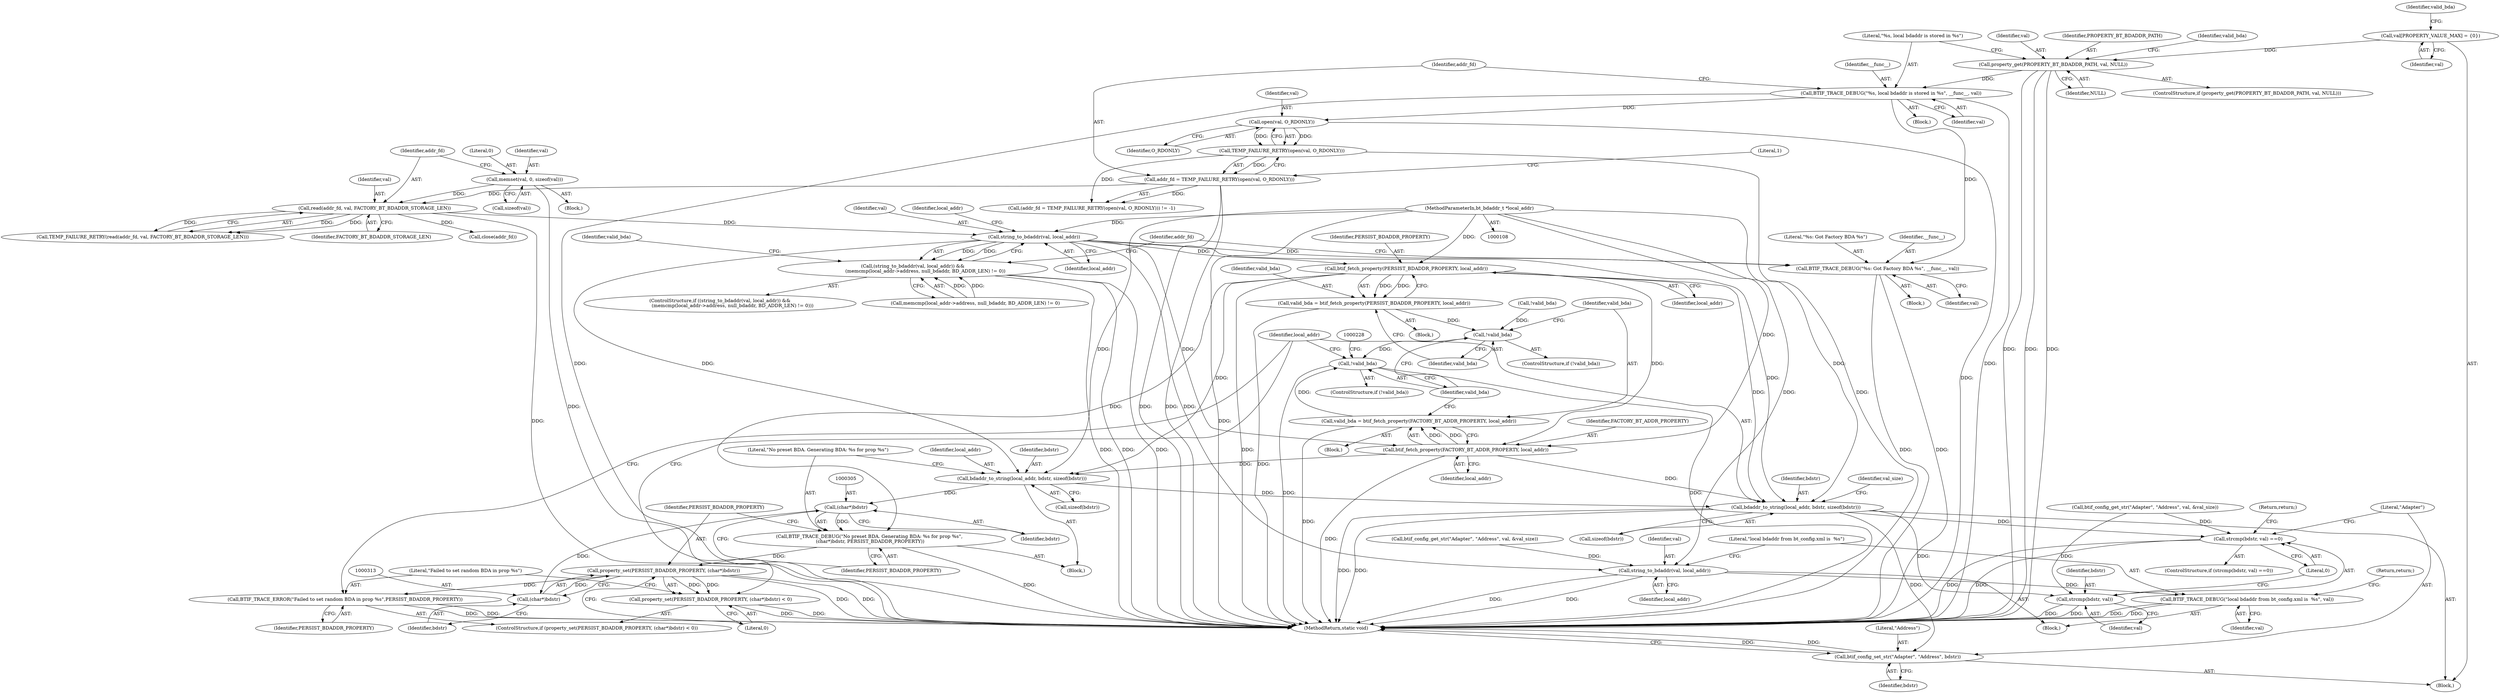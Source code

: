 digraph "0_Android_472271b153c5dc53c28beac55480a8d8434b2d5c_12@pointer" {
"1000159" [label="(Call,string_to_bdaddr(val, local_addr))"];
"1000153" [label="(Call,read(addr_fd, val, FACTORY_BT_BDADDR_STORAGE_LEN))"];
"1000138" [label="(Call,addr_fd = TEMP_FAILURE_RETRY(open(val, O_RDONLY)))"];
"1000140" [label="(Call,TEMP_FAILURE_RETRY(open(val, O_RDONLY)))"];
"1000141" [label="(Call,open(val, O_RDONLY))"];
"1000132" [label="(Call,BTIF_TRACE_DEBUG(\"%s, local bdaddr is stored in %s\", __func__, val))"];
"1000126" [label="(Call,property_get(PROPERTY_BT_BDADDR_PATH, val, NULL))"];
"1000112" [label="(Call,val[PROPERTY_VALUE_MAX] = {0})"];
"1000147" [label="(Call,memset(val, 0, sizeof(val)))"];
"1000109" [label="(MethodParameterIn,bt_bdaddr_t *local_addr)"];
"1000158" [label="(Call,(string_to_bdaddr(val, local_addr)) &&\n                 (memcmp(local_addr->address, null_bdaddr, BD_ADDR_LEN) != 0))"];
"1000174" [label="(Call,BTIF_TRACE_DEBUG(\"%s: Got Factory BDA %s\", __func__, val))"];
"1000196" [label="(Call,string_to_bdaddr(val, local_addr))"];
"1000199" [label="(Call,BTIF_TRACE_DEBUG(\"local bdaddr from bt_config.xml is  %s\", val))"];
"1000209" [label="(Call,btif_fetch_property(PERSIST_BDADDR_PROPERTY, local_addr))"];
"1000207" [label="(Call,valid_bda = btif_fetch_property(PERSIST_BDADDR_PROPERTY, local_addr))"];
"1000213" [label="(Call,!valid_bda)"];
"1000222" [label="(Call,!valid_bda)"];
"1000218" [label="(Call,btif_fetch_property(FACTORY_BT_ADDR_PROPERTY, local_addr))"];
"1000216" [label="(Call,valid_bda = btif_fetch_property(FACTORY_BT_ADDR_PROPERTY, local_addr))"];
"1000297" [label="(Call,bdaddr_to_string(local_addr, bdstr, sizeof(bdstr)))"];
"1000304" [label="(Call,(char*)bdstr)"];
"1000302" [label="(Call,BTIF_TRACE_DEBUG(\"No preset BDA. Generating BDA: %s for prop %s\",\n (char*)bdstr, PERSIST_BDADDR_PROPERTY))"];
"1000310" [label="(Call,property_set(PERSIST_BDADDR_PROPERTY, (char*)bdstr))"];
"1000309" [label="(Call,property_set(PERSIST_BDADDR_PROPERTY, (char*)bdstr) < 0)"];
"1000316" [label="(Call,BTIF_TRACE_ERROR(\"Failed to set random BDA in prop %s\",PERSIST_BDADDR_PROPERTY))"];
"1000312" [label="(Call,(char*)bdstr)"];
"1000320" [label="(Call,bdaddr_to_string(local_addr, bdstr, sizeof(bdstr)))"];
"1000338" [label="(Call,strcmp(bdstr, val) ==0)"];
"1000339" [label="(Call,strcmp(bdstr, val))"];
"1000345" [label="(Call,btif_config_set_str(\"Adapter\", \"Address\", bdstr))"];
"1000219" [label="(Identifier,FACTORY_BT_ADDR_PROPERTY)"];
"1000129" [label="(Identifier,NULL)"];
"1000211" [label="(Identifier,local_addr)"];
"1000202" [label="(Return,return;)"];
"1000339" [label="(Call,strcmp(bdstr, val))"];
"1000216" [label="(Call,valid_bda = btif_fetch_property(FACTORY_BT_ADDR_PROPERTY, local_addr))"];
"1000160" [label="(Identifier,val)"];
"1000208" [label="(Identifier,valid_bda)"];
"1000298" [label="(Identifier,local_addr)"];
"1000132" [label="(Call,BTIF_TRACE_DEBUG(\"%s, local bdaddr is stored in %s\", __func__, val))"];
"1000224" [label="(Block,)"];
"1000201" [label="(Identifier,val)"];
"1000210" [label="(Identifier,PERSIST_BDADDR_PROPERTY)"];
"1000134" [label="(Identifier,__func__)"];
"1000155" [label="(Identifier,val)"];
"1000346" [label="(Literal,\"Adapter\")"];
"1000126" [label="(Call,property_get(PROPERTY_BT_BDADDR_PATH, val, NULL))"];
"1000174" [label="(Call,BTIF_TRACE_DEBUG(\"%s: Got Factory BDA %s\", __func__, val))"];
"1000315" [label="(Literal,0)"];
"1000302" [label="(Call,BTIF_TRACE_DEBUG(\"No preset BDA. Generating BDA: %s for prop %s\",\n (char*)bdstr, PERSIST_BDADDR_PROPERTY))"];
"1000128" [label="(Identifier,val)"];
"1000209" [label="(Call,btif_fetch_property(PERSIST_BDADDR_PROPERTY, local_addr))"];
"1000177" [label="(Identifier,val)"];
"1000138" [label="(Call,addr_fd = TEMP_FAILURE_RETRY(open(val, O_RDONLY)))"];
"1000342" [label="(Literal,0)"];
"1000112" [label="(Call,val[PROPERTY_VALUE_MAX] = {0})"];
"1000338" [label="(Call,strcmp(bdstr, val) ==0)"];
"1000179" [label="(Identifier,addr_fd)"];
"1000195" [label="(Block,)"];
"1000148" [label="(Identifier,val)"];
"1000154" [label="(Identifier,addr_fd)"];
"1000306" [label="(Identifier,bdstr)"];
"1000142" [label="(Identifier,val)"];
"1000322" [label="(Identifier,bdstr)"];
"1000297" [label="(Call,bdaddr_to_string(local_addr, bdstr, sizeof(bdstr)))"];
"1000149" [label="(Literal,0)"];
"1000311" [label="(Identifier,PERSIST_BDADDR_PROPERTY)"];
"1000317" [label="(Literal,\"Failed to set random BDA in prop %s\")"];
"1000212" [label="(ControlStructure,if (!valid_bda))"];
"1000172" [label="(Identifier,valid_bda)"];
"1000345" [label="(Call,btif_config_set_str(\"Adapter\", \"Address\", bdstr))"];
"1000125" [label="(ControlStructure,if (property_get(PROPERTY_BT_BDADDR_PATH, val, NULL)))"];
"1000312" [label="(Call,(char*)bdstr)"];
"1000206" [label="(Block,)"];
"1000176" [label="(Identifier,__func__)"];
"1000110" [label="(Block,)"];
"1000299" [label="(Identifier,bdstr)"];
"1000116" [label="(Identifier,valid_bda)"];
"1000133" [label="(Literal,\"%s, local bdaddr is stored in %s\")"];
"1000109" [label="(MethodParameterIn,bt_bdaddr_t *local_addr)"];
"1000318" [label="(Identifier,PERSIST_BDADDR_PROPERTY)"];
"1000197" [label="(Identifier,val)"];
"1000214" [label="(Identifier,valid_bda)"];
"1000314" [label="(Identifier,bdstr)"];
"1000217" [label="(Identifier,valid_bda)"];
"1000130" [label="(Block,)"];
"1000158" [label="(Call,(string_to_bdaddr(val, local_addr)) &&\n                 (memcmp(local_addr->address, null_bdaddr, BD_ADDR_LEN) != 0))"];
"1000113" [label="(Identifier,val)"];
"1000310" [label="(Call,property_set(PERSIST_BDADDR_PROPERTY, (char*)bdstr))"];
"1000165" [label="(Identifier,local_addr)"];
"1000323" [label="(Call,sizeof(bdstr))"];
"1000300" [label="(Call,sizeof(bdstr))"];
"1000320" [label="(Call,bdaddr_to_string(local_addr, bdstr, sizeof(bdstr)))"];
"1000307" [label="(Identifier,PERSIST_BDADDR_PROPERTY)"];
"1000159" [label="(Call,string_to_bdaddr(val, local_addr))"];
"1000162" [label="(Call,memcmp(local_addr->address, null_bdaddr, BD_ADDR_LEN) != 0)"];
"1000156" [label="(Identifier,FACTORY_BT_BDADDR_STORAGE_LEN)"];
"1000326" [label="(Identifier,val_size)"];
"1000189" [label="(Call,btif_config_get_str(\"Adapter\", \"Address\", val, &val_size))"];
"1000303" [label="(Literal,\"No preset BDA. Generating BDA: %s for prop %s\")"];
"1000147" [label="(Call,memset(val, 0, sizeof(val)))"];
"1000141" [label="(Call,open(val, O_RDONLY))"];
"1000150" [label="(Call,sizeof(val))"];
"1000215" [label="(Block,)"];
"1000308" [label="(ControlStructure,if (property_set(PERSIST_BDADDR_PROPERTY, (char*)bdstr) < 0))"];
"1000222" [label="(Call,!valid_bda)"];
"1000340" [label="(Identifier,bdstr)"];
"1000344" [label="(Return,return;)"];
"1000152" [label="(Call,TEMP_FAILURE_RETRY(read(addr_fd, val, FACTORY_BT_BDADDR_STORAGE_LEN)))"];
"1000348" [label="(Identifier,bdstr)"];
"1000127" [label="(Identifier,PROPERTY_BT_BDADDR_PATH)"];
"1000204" [label="(Call,!valid_bda)"];
"1000137" [label="(Call,(addr_fd = TEMP_FAILURE_RETRY(open(val, O_RDONLY))) != -1)"];
"1000140" [label="(Call,TEMP_FAILURE_RETRY(open(val, O_RDONLY)))"];
"1000153" [label="(Call,read(addr_fd, val, FACTORY_BT_BDADDR_STORAGE_LEN))"];
"1000221" [label="(ControlStructure,if (!valid_bda))"];
"1000316" [label="(Call,BTIF_TRACE_ERROR(\"Failed to set random BDA in prop %s\",PERSIST_BDADDR_PROPERTY))"];
"1000145" [label="(Literal,1)"];
"1000347" [label="(Literal,\"Address\")"];
"1000199" [label="(Call,BTIF_TRACE_DEBUG(\"local bdaddr from bt_config.xml is  %s\", val))"];
"1000218" [label="(Call,btif_fetch_property(FACTORY_BT_ADDR_PROPERTY, local_addr))"];
"1000341" [label="(Identifier,val)"];
"1000213" [label="(Call,!valid_bda)"];
"1000170" [label="(Block,)"];
"1000139" [label="(Identifier,addr_fd)"];
"1000175" [label="(Literal,\"%s: Got Factory BDA %s\")"];
"1000321" [label="(Identifier,local_addr)"];
"1000161" [label="(Identifier,local_addr)"];
"1000200" [label="(Literal,\"local bdaddr from bt_config.xml is  %s\")"];
"1000207" [label="(Call,valid_bda = btif_fetch_property(PERSIST_BDADDR_PROPERTY, local_addr))"];
"1000349" [label="(MethodReturn,static void)"];
"1000143" [label="(Identifier,O_RDONLY)"];
"1000157" [label="(ControlStructure,if ((string_to_bdaddr(val, local_addr)) &&\n                 (memcmp(local_addr->address, null_bdaddr, BD_ADDR_LEN) != 0)))"];
"1000220" [label="(Identifier,local_addr)"];
"1000135" [label="(Identifier,val)"];
"1000198" [label="(Identifier,local_addr)"];
"1000304" [label="(Call,(char*)bdstr)"];
"1000196" [label="(Call,string_to_bdaddr(val, local_addr))"];
"1000223" [label="(Identifier,valid_bda)"];
"1000330" [label="(Call,btif_config_get_str(\"Adapter\", \"Address\", val, &val_size))"];
"1000178" [label="(Call,close(addr_fd))"];
"1000182" [label="(Identifier,valid_bda)"];
"1000146" [label="(Block,)"];
"1000337" [label="(ControlStructure,if (strcmp(bdstr, val) ==0))"];
"1000309" [label="(Call,property_set(PERSIST_BDADDR_PROPERTY, (char*)bdstr) < 0)"];
"1000159" -> "1000158"  [label="AST: "];
"1000159" -> "1000161"  [label="CFG: "];
"1000160" -> "1000159"  [label="AST: "];
"1000161" -> "1000159"  [label="AST: "];
"1000165" -> "1000159"  [label="CFG: "];
"1000158" -> "1000159"  [label="CFG: "];
"1000159" -> "1000158"  [label="DDG: "];
"1000159" -> "1000158"  [label="DDG: "];
"1000153" -> "1000159"  [label="DDG: "];
"1000109" -> "1000159"  [label="DDG: "];
"1000159" -> "1000174"  [label="DDG: "];
"1000159" -> "1000196"  [label="DDG: "];
"1000159" -> "1000209"  [label="DDG: "];
"1000159" -> "1000218"  [label="DDG: "];
"1000159" -> "1000297"  [label="DDG: "];
"1000159" -> "1000320"  [label="DDG: "];
"1000153" -> "1000152"  [label="AST: "];
"1000153" -> "1000156"  [label="CFG: "];
"1000154" -> "1000153"  [label="AST: "];
"1000155" -> "1000153"  [label="AST: "];
"1000156" -> "1000153"  [label="AST: "];
"1000152" -> "1000153"  [label="CFG: "];
"1000153" -> "1000349"  [label="DDG: "];
"1000153" -> "1000152"  [label="DDG: "];
"1000153" -> "1000152"  [label="DDG: "];
"1000153" -> "1000152"  [label="DDG: "];
"1000138" -> "1000153"  [label="DDG: "];
"1000147" -> "1000153"  [label="DDG: "];
"1000153" -> "1000178"  [label="DDG: "];
"1000138" -> "1000137"  [label="AST: "];
"1000138" -> "1000140"  [label="CFG: "];
"1000139" -> "1000138"  [label="AST: "];
"1000140" -> "1000138"  [label="AST: "];
"1000145" -> "1000138"  [label="CFG: "];
"1000138" -> "1000349"  [label="DDG: "];
"1000138" -> "1000349"  [label="DDG: "];
"1000138" -> "1000137"  [label="DDG: "];
"1000140" -> "1000138"  [label="DDG: "];
"1000140" -> "1000141"  [label="CFG: "];
"1000141" -> "1000140"  [label="AST: "];
"1000140" -> "1000349"  [label="DDG: "];
"1000140" -> "1000137"  [label="DDG: "];
"1000141" -> "1000140"  [label="DDG: "];
"1000141" -> "1000140"  [label="DDG: "];
"1000141" -> "1000143"  [label="CFG: "];
"1000142" -> "1000141"  [label="AST: "];
"1000143" -> "1000141"  [label="AST: "];
"1000141" -> "1000349"  [label="DDG: "];
"1000132" -> "1000141"  [label="DDG: "];
"1000132" -> "1000130"  [label="AST: "];
"1000132" -> "1000135"  [label="CFG: "];
"1000133" -> "1000132"  [label="AST: "];
"1000134" -> "1000132"  [label="AST: "];
"1000135" -> "1000132"  [label="AST: "];
"1000139" -> "1000132"  [label="CFG: "];
"1000132" -> "1000349"  [label="DDG: "];
"1000132" -> "1000349"  [label="DDG: "];
"1000126" -> "1000132"  [label="DDG: "];
"1000132" -> "1000174"  [label="DDG: "];
"1000126" -> "1000125"  [label="AST: "];
"1000126" -> "1000129"  [label="CFG: "];
"1000127" -> "1000126"  [label="AST: "];
"1000128" -> "1000126"  [label="AST: "];
"1000129" -> "1000126"  [label="AST: "];
"1000133" -> "1000126"  [label="CFG: "];
"1000182" -> "1000126"  [label="CFG: "];
"1000126" -> "1000349"  [label="DDG: "];
"1000126" -> "1000349"  [label="DDG: "];
"1000126" -> "1000349"  [label="DDG: "];
"1000112" -> "1000126"  [label="DDG: "];
"1000112" -> "1000110"  [label="AST: "];
"1000112" -> "1000113"  [label="CFG: "];
"1000113" -> "1000112"  [label="AST: "];
"1000116" -> "1000112"  [label="CFG: "];
"1000147" -> "1000146"  [label="AST: "];
"1000147" -> "1000150"  [label="CFG: "];
"1000148" -> "1000147"  [label="AST: "];
"1000149" -> "1000147"  [label="AST: "];
"1000150" -> "1000147"  [label="AST: "];
"1000154" -> "1000147"  [label="CFG: "];
"1000147" -> "1000349"  [label="DDG: "];
"1000109" -> "1000108"  [label="AST: "];
"1000109" -> "1000349"  [label="DDG: "];
"1000109" -> "1000196"  [label="DDG: "];
"1000109" -> "1000209"  [label="DDG: "];
"1000109" -> "1000218"  [label="DDG: "];
"1000109" -> "1000297"  [label="DDG: "];
"1000109" -> "1000320"  [label="DDG: "];
"1000158" -> "1000157"  [label="AST: "];
"1000158" -> "1000162"  [label="CFG: "];
"1000162" -> "1000158"  [label="AST: "];
"1000172" -> "1000158"  [label="CFG: "];
"1000179" -> "1000158"  [label="CFG: "];
"1000158" -> "1000349"  [label="DDG: "];
"1000158" -> "1000349"  [label="DDG: "];
"1000158" -> "1000349"  [label="DDG: "];
"1000162" -> "1000158"  [label="DDG: "];
"1000162" -> "1000158"  [label="DDG: "];
"1000174" -> "1000170"  [label="AST: "];
"1000174" -> "1000177"  [label="CFG: "];
"1000175" -> "1000174"  [label="AST: "];
"1000176" -> "1000174"  [label="AST: "];
"1000177" -> "1000174"  [label="AST: "];
"1000179" -> "1000174"  [label="CFG: "];
"1000174" -> "1000349"  [label="DDG: "];
"1000174" -> "1000349"  [label="DDG: "];
"1000196" -> "1000195"  [label="AST: "];
"1000196" -> "1000198"  [label="CFG: "];
"1000197" -> "1000196"  [label="AST: "];
"1000198" -> "1000196"  [label="AST: "];
"1000200" -> "1000196"  [label="CFG: "];
"1000196" -> "1000349"  [label="DDG: "];
"1000196" -> "1000349"  [label="DDG: "];
"1000189" -> "1000196"  [label="DDG: "];
"1000196" -> "1000199"  [label="DDG: "];
"1000199" -> "1000195"  [label="AST: "];
"1000199" -> "1000201"  [label="CFG: "];
"1000200" -> "1000199"  [label="AST: "];
"1000201" -> "1000199"  [label="AST: "];
"1000202" -> "1000199"  [label="CFG: "];
"1000199" -> "1000349"  [label="DDG: "];
"1000199" -> "1000349"  [label="DDG: "];
"1000209" -> "1000207"  [label="AST: "];
"1000209" -> "1000211"  [label="CFG: "];
"1000210" -> "1000209"  [label="AST: "];
"1000211" -> "1000209"  [label="AST: "];
"1000207" -> "1000209"  [label="CFG: "];
"1000209" -> "1000349"  [label="DDG: "];
"1000209" -> "1000207"  [label="DDG: "];
"1000209" -> "1000207"  [label="DDG: "];
"1000209" -> "1000218"  [label="DDG: "];
"1000209" -> "1000297"  [label="DDG: "];
"1000209" -> "1000302"  [label="DDG: "];
"1000209" -> "1000320"  [label="DDG: "];
"1000207" -> "1000206"  [label="AST: "];
"1000208" -> "1000207"  [label="AST: "];
"1000214" -> "1000207"  [label="CFG: "];
"1000207" -> "1000349"  [label="DDG: "];
"1000207" -> "1000213"  [label="DDG: "];
"1000213" -> "1000212"  [label="AST: "];
"1000213" -> "1000214"  [label="CFG: "];
"1000214" -> "1000213"  [label="AST: "];
"1000217" -> "1000213"  [label="CFG: "];
"1000223" -> "1000213"  [label="CFG: "];
"1000204" -> "1000213"  [label="DDG: "];
"1000213" -> "1000222"  [label="DDG: "];
"1000222" -> "1000221"  [label="AST: "];
"1000222" -> "1000223"  [label="CFG: "];
"1000223" -> "1000222"  [label="AST: "];
"1000228" -> "1000222"  [label="CFG: "];
"1000321" -> "1000222"  [label="CFG: "];
"1000222" -> "1000349"  [label="DDG: "];
"1000222" -> "1000349"  [label="DDG: "];
"1000216" -> "1000222"  [label="DDG: "];
"1000218" -> "1000216"  [label="AST: "];
"1000218" -> "1000220"  [label="CFG: "];
"1000219" -> "1000218"  [label="AST: "];
"1000220" -> "1000218"  [label="AST: "];
"1000216" -> "1000218"  [label="CFG: "];
"1000218" -> "1000349"  [label="DDG: "];
"1000218" -> "1000216"  [label="DDG: "];
"1000218" -> "1000216"  [label="DDG: "];
"1000218" -> "1000297"  [label="DDG: "];
"1000218" -> "1000320"  [label="DDG: "];
"1000216" -> "1000215"  [label="AST: "];
"1000217" -> "1000216"  [label="AST: "];
"1000223" -> "1000216"  [label="CFG: "];
"1000216" -> "1000349"  [label="DDG: "];
"1000297" -> "1000224"  [label="AST: "];
"1000297" -> "1000300"  [label="CFG: "];
"1000298" -> "1000297"  [label="AST: "];
"1000299" -> "1000297"  [label="AST: "];
"1000300" -> "1000297"  [label="AST: "];
"1000303" -> "1000297"  [label="CFG: "];
"1000297" -> "1000304"  [label="DDG: "];
"1000297" -> "1000320"  [label="DDG: "];
"1000304" -> "1000302"  [label="AST: "];
"1000304" -> "1000306"  [label="CFG: "];
"1000305" -> "1000304"  [label="AST: "];
"1000306" -> "1000304"  [label="AST: "];
"1000307" -> "1000304"  [label="CFG: "];
"1000304" -> "1000302"  [label="DDG: "];
"1000304" -> "1000312"  [label="DDG: "];
"1000302" -> "1000224"  [label="AST: "];
"1000302" -> "1000307"  [label="CFG: "];
"1000303" -> "1000302"  [label="AST: "];
"1000307" -> "1000302"  [label="AST: "];
"1000311" -> "1000302"  [label="CFG: "];
"1000302" -> "1000349"  [label="DDG: "];
"1000302" -> "1000310"  [label="DDG: "];
"1000310" -> "1000309"  [label="AST: "];
"1000310" -> "1000312"  [label="CFG: "];
"1000311" -> "1000310"  [label="AST: "];
"1000312" -> "1000310"  [label="AST: "];
"1000315" -> "1000310"  [label="CFG: "];
"1000310" -> "1000349"  [label="DDG: "];
"1000310" -> "1000349"  [label="DDG: "];
"1000310" -> "1000309"  [label="DDG: "];
"1000310" -> "1000309"  [label="DDG: "];
"1000312" -> "1000310"  [label="DDG: "];
"1000310" -> "1000316"  [label="DDG: "];
"1000309" -> "1000308"  [label="AST: "];
"1000309" -> "1000315"  [label="CFG: "];
"1000315" -> "1000309"  [label="AST: "];
"1000317" -> "1000309"  [label="CFG: "];
"1000321" -> "1000309"  [label="CFG: "];
"1000309" -> "1000349"  [label="DDG: "];
"1000309" -> "1000349"  [label="DDG: "];
"1000316" -> "1000308"  [label="AST: "];
"1000316" -> "1000318"  [label="CFG: "];
"1000317" -> "1000316"  [label="AST: "];
"1000318" -> "1000316"  [label="AST: "];
"1000321" -> "1000316"  [label="CFG: "];
"1000316" -> "1000349"  [label="DDG: "];
"1000316" -> "1000349"  [label="DDG: "];
"1000312" -> "1000314"  [label="CFG: "];
"1000313" -> "1000312"  [label="AST: "];
"1000314" -> "1000312"  [label="AST: "];
"1000320" -> "1000110"  [label="AST: "];
"1000320" -> "1000323"  [label="CFG: "];
"1000321" -> "1000320"  [label="AST: "];
"1000322" -> "1000320"  [label="AST: "];
"1000323" -> "1000320"  [label="AST: "];
"1000326" -> "1000320"  [label="CFG: "];
"1000320" -> "1000349"  [label="DDG: "];
"1000320" -> "1000349"  [label="DDG: "];
"1000320" -> "1000338"  [label="DDG: "];
"1000320" -> "1000339"  [label="DDG: "];
"1000320" -> "1000345"  [label="DDG: "];
"1000338" -> "1000337"  [label="AST: "];
"1000338" -> "1000342"  [label="CFG: "];
"1000339" -> "1000338"  [label="AST: "];
"1000342" -> "1000338"  [label="AST: "];
"1000344" -> "1000338"  [label="CFG: "];
"1000346" -> "1000338"  [label="CFG: "];
"1000338" -> "1000349"  [label="DDG: "];
"1000338" -> "1000349"  [label="DDG: "];
"1000330" -> "1000338"  [label="DDG: "];
"1000339" -> "1000341"  [label="CFG: "];
"1000340" -> "1000339"  [label="AST: "];
"1000341" -> "1000339"  [label="AST: "];
"1000342" -> "1000339"  [label="CFG: "];
"1000339" -> "1000349"  [label="DDG: "];
"1000339" -> "1000349"  [label="DDG: "];
"1000330" -> "1000339"  [label="DDG: "];
"1000345" -> "1000110"  [label="AST: "];
"1000345" -> "1000348"  [label="CFG: "];
"1000346" -> "1000345"  [label="AST: "];
"1000347" -> "1000345"  [label="AST: "];
"1000348" -> "1000345"  [label="AST: "];
"1000349" -> "1000345"  [label="CFG: "];
"1000345" -> "1000349"  [label="DDG: "];
"1000345" -> "1000349"  [label="DDG: "];
}
